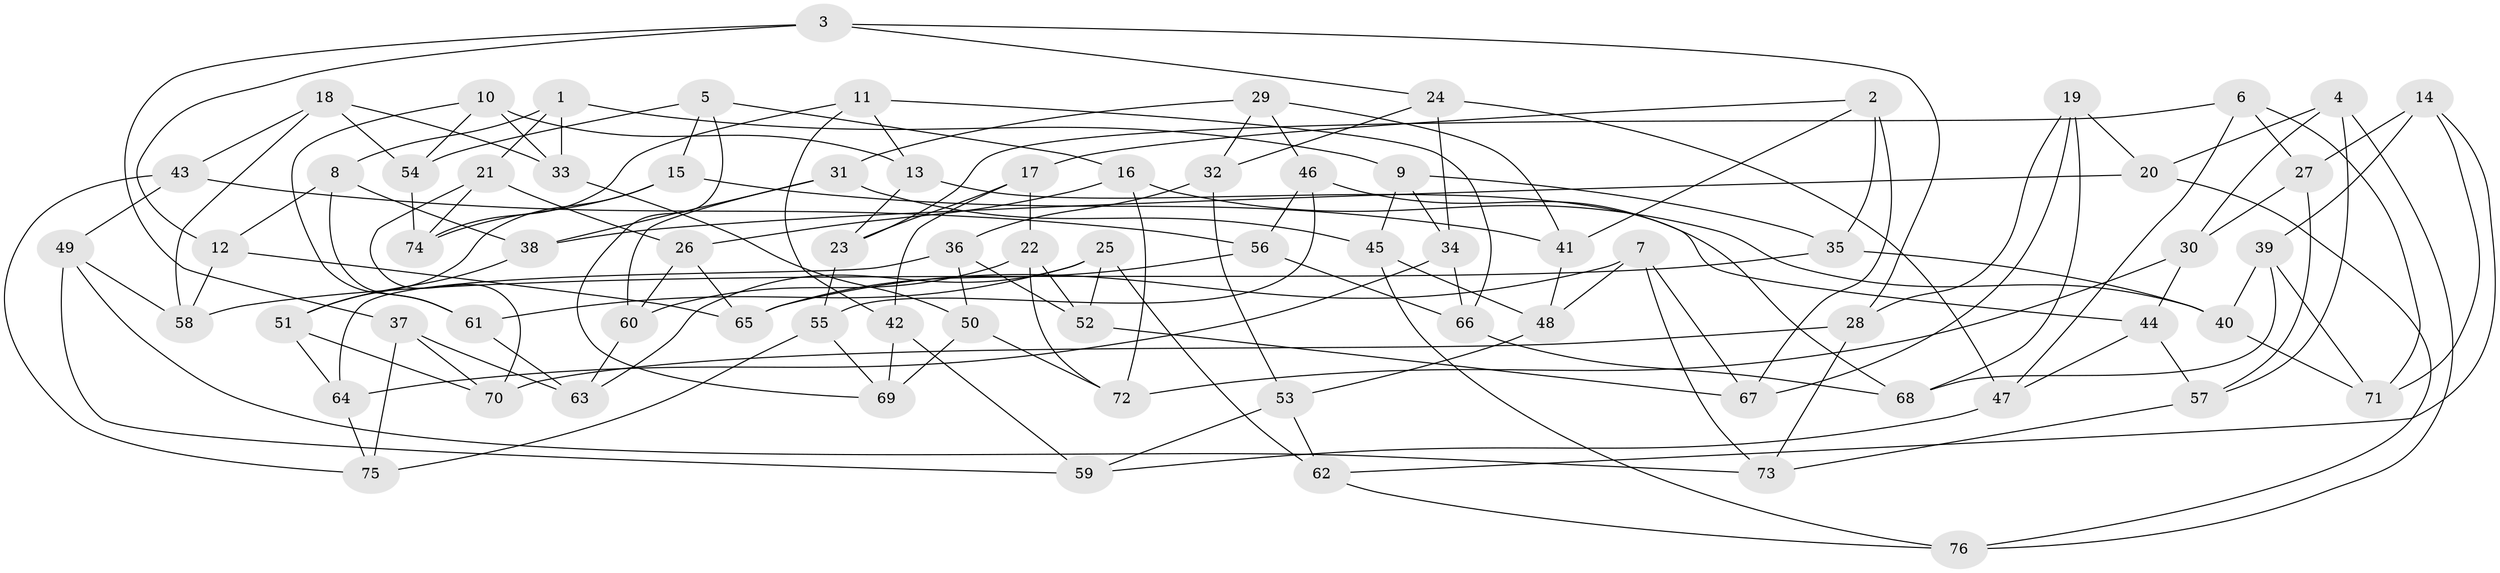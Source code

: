 // Generated by graph-tools (version 1.1) at 2025/26/03/09/25 03:26:58]
// undirected, 76 vertices, 152 edges
graph export_dot {
graph [start="1"]
  node [color=gray90,style=filled];
  1;
  2;
  3;
  4;
  5;
  6;
  7;
  8;
  9;
  10;
  11;
  12;
  13;
  14;
  15;
  16;
  17;
  18;
  19;
  20;
  21;
  22;
  23;
  24;
  25;
  26;
  27;
  28;
  29;
  30;
  31;
  32;
  33;
  34;
  35;
  36;
  37;
  38;
  39;
  40;
  41;
  42;
  43;
  44;
  45;
  46;
  47;
  48;
  49;
  50;
  51;
  52;
  53;
  54;
  55;
  56;
  57;
  58;
  59;
  60;
  61;
  62;
  63;
  64;
  65;
  66;
  67;
  68;
  69;
  70;
  71;
  72;
  73;
  74;
  75;
  76;
  1 -- 9;
  1 -- 33;
  1 -- 21;
  1 -- 8;
  2 -- 17;
  2 -- 67;
  2 -- 35;
  2 -- 41;
  3 -- 12;
  3 -- 28;
  3 -- 37;
  3 -- 24;
  4 -- 30;
  4 -- 20;
  4 -- 57;
  4 -- 76;
  5 -- 15;
  5 -- 69;
  5 -- 16;
  5 -- 54;
  6 -- 23;
  6 -- 71;
  6 -- 47;
  6 -- 27;
  7 -- 65;
  7 -- 48;
  7 -- 67;
  7 -- 73;
  8 -- 38;
  8 -- 61;
  8 -- 12;
  9 -- 34;
  9 -- 45;
  9 -- 35;
  10 -- 61;
  10 -- 13;
  10 -- 33;
  10 -- 54;
  11 -- 74;
  11 -- 42;
  11 -- 66;
  11 -- 13;
  12 -- 65;
  12 -- 58;
  13 -- 23;
  13 -- 44;
  14 -- 62;
  14 -- 39;
  14 -- 71;
  14 -- 27;
  15 -- 41;
  15 -- 51;
  15 -- 74;
  16 -- 72;
  16 -- 26;
  16 -- 40;
  17 -- 23;
  17 -- 22;
  17 -- 42;
  18 -- 43;
  18 -- 58;
  18 -- 54;
  18 -- 33;
  19 -- 68;
  19 -- 28;
  19 -- 67;
  19 -- 20;
  20 -- 76;
  20 -- 38;
  21 -- 74;
  21 -- 70;
  21 -- 26;
  22 -- 52;
  22 -- 72;
  22 -- 60;
  23 -- 55;
  24 -- 47;
  24 -- 32;
  24 -- 34;
  25 -- 52;
  25 -- 63;
  25 -- 61;
  25 -- 62;
  26 -- 60;
  26 -- 65;
  27 -- 30;
  27 -- 57;
  28 -- 73;
  28 -- 70;
  29 -- 46;
  29 -- 31;
  29 -- 41;
  29 -- 32;
  30 -- 44;
  30 -- 72;
  31 -- 38;
  31 -- 45;
  31 -- 60;
  32 -- 36;
  32 -- 53;
  33 -- 50;
  34 -- 66;
  34 -- 64;
  35 -- 40;
  35 -- 58;
  36 -- 64;
  36 -- 52;
  36 -- 50;
  37 -- 70;
  37 -- 75;
  37 -- 63;
  38 -- 51;
  39 -- 71;
  39 -- 68;
  39 -- 40;
  40 -- 71;
  41 -- 48;
  42 -- 69;
  42 -- 59;
  43 -- 49;
  43 -- 75;
  43 -- 56;
  44 -- 47;
  44 -- 57;
  45 -- 48;
  45 -- 76;
  46 -- 68;
  46 -- 56;
  46 -- 55;
  47 -- 59;
  48 -- 53;
  49 -- 58;
  49 -- 73;
  49 -- 59;
  50 -- 69;
  50 -- 72;
  51 -- 70;
  51 -- 64;
  52 -- 67;
  53 -- 59;
  53 -- 62;
  54 -- 74;
  55 -- 69;
  55 -- 75;
  56 -- 65;
  56 -- 66;
  57 -- 73;
  60 -- 63;
  61 -- 63;
  62 -- 76;
  64 -- 75;
  66 -- 68;
}
